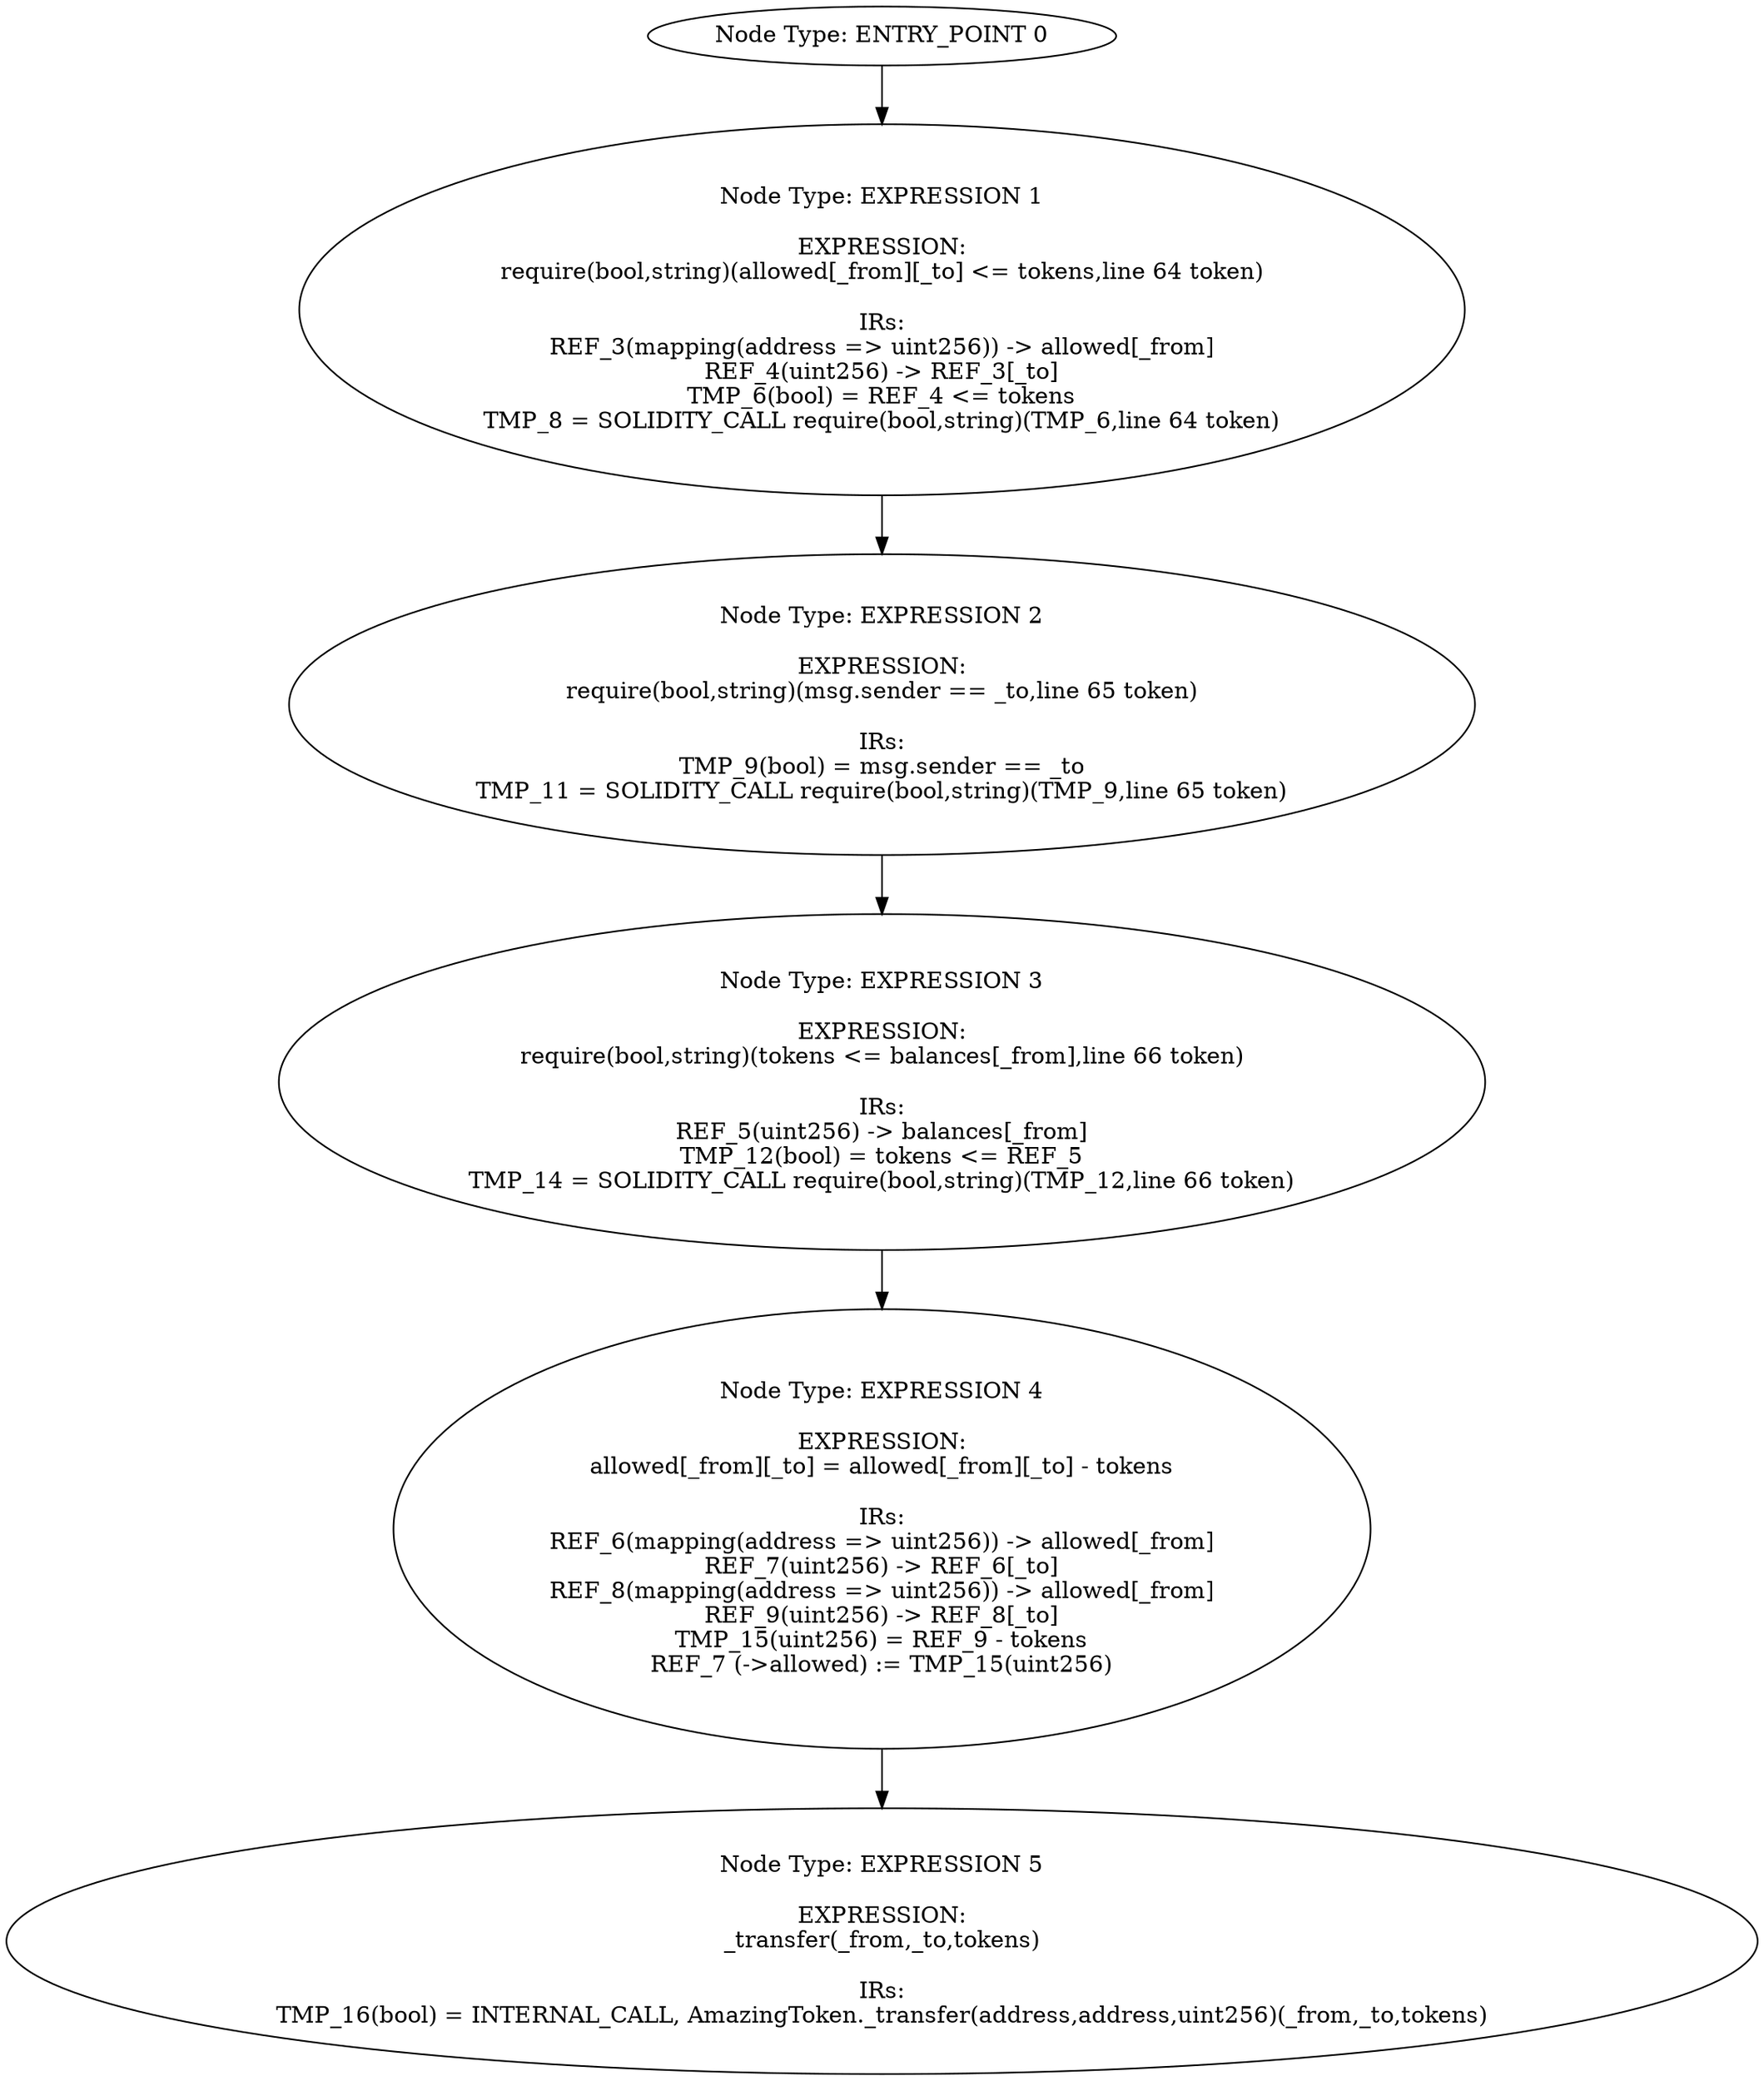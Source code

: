 digraph{
0[label="Node Type: ENTRY_POINT 0
"];
0->1;
1[label="Node Type: EXPRESSION 1

EXPRESSION:
require(bool,string)(allowed[_from][_to] <= tokens,line 64 token)

IRs:
REF_3(mapping(address => uint256)) -> allowed[_from]
REF_4(uint256) -> REF_3[_to]
TMP_6(bool) = REF_4 <= tokens
TMP_8 = SOLIDITY_CALL require(bool,string)(TMP_6,line 64 token)"];
1->2;
2[label="Node Type: EXPRESSION 2

EXPRESSION:
require(bool,string)(msg.sender == _to,line 65 token)

IRs:
TMP_9(bool) = msg.sender == _to
TMP_11 = SOLIDITY_CALL require(bool,string)(TMP_9,line 65 token)"];
2->3;
3[label="Node Type: EXPRESSION 3

EXPRESSION:
require(bool,string)(tokens <= balances[_from],line 66 token)

IRs:
REF_5(uint256) -> balances[_from]
TMP_12(bool) = tokens <= REF_5
TMP_14 = SOLIDITY_CALL require(bool,string)(TMP_12,line 66 token)"];
3->4;
4[label="Node Type: EXPRESSION 4

EXPRESSION:
allowed[_from][_to] = allowed[_from][_to] - tokens

IRs:
REF_6(mapping(address => uint256)) -> allowed[_from]
REF_7(uint256) -> REF_6[_to]
REF_8(mapping(address => uint256)) -> allowed[_from]
REF_9(uint256) -> REF_8[_to]
TMP_15(uint256) = REF_9 - tokens
REF_7 (->allowed) := TMP_15(uint256)"];
4->5;
5[label="Node Type: EXPRESSION 5

EXPRESSION:
_transfer(_from,_to,tokens)

IRs:
TMP_16(bool) = INTERNAL_CALL, AmazingToken._transfer(address,address,uint256)(_from,_to,tokens)"];
}
